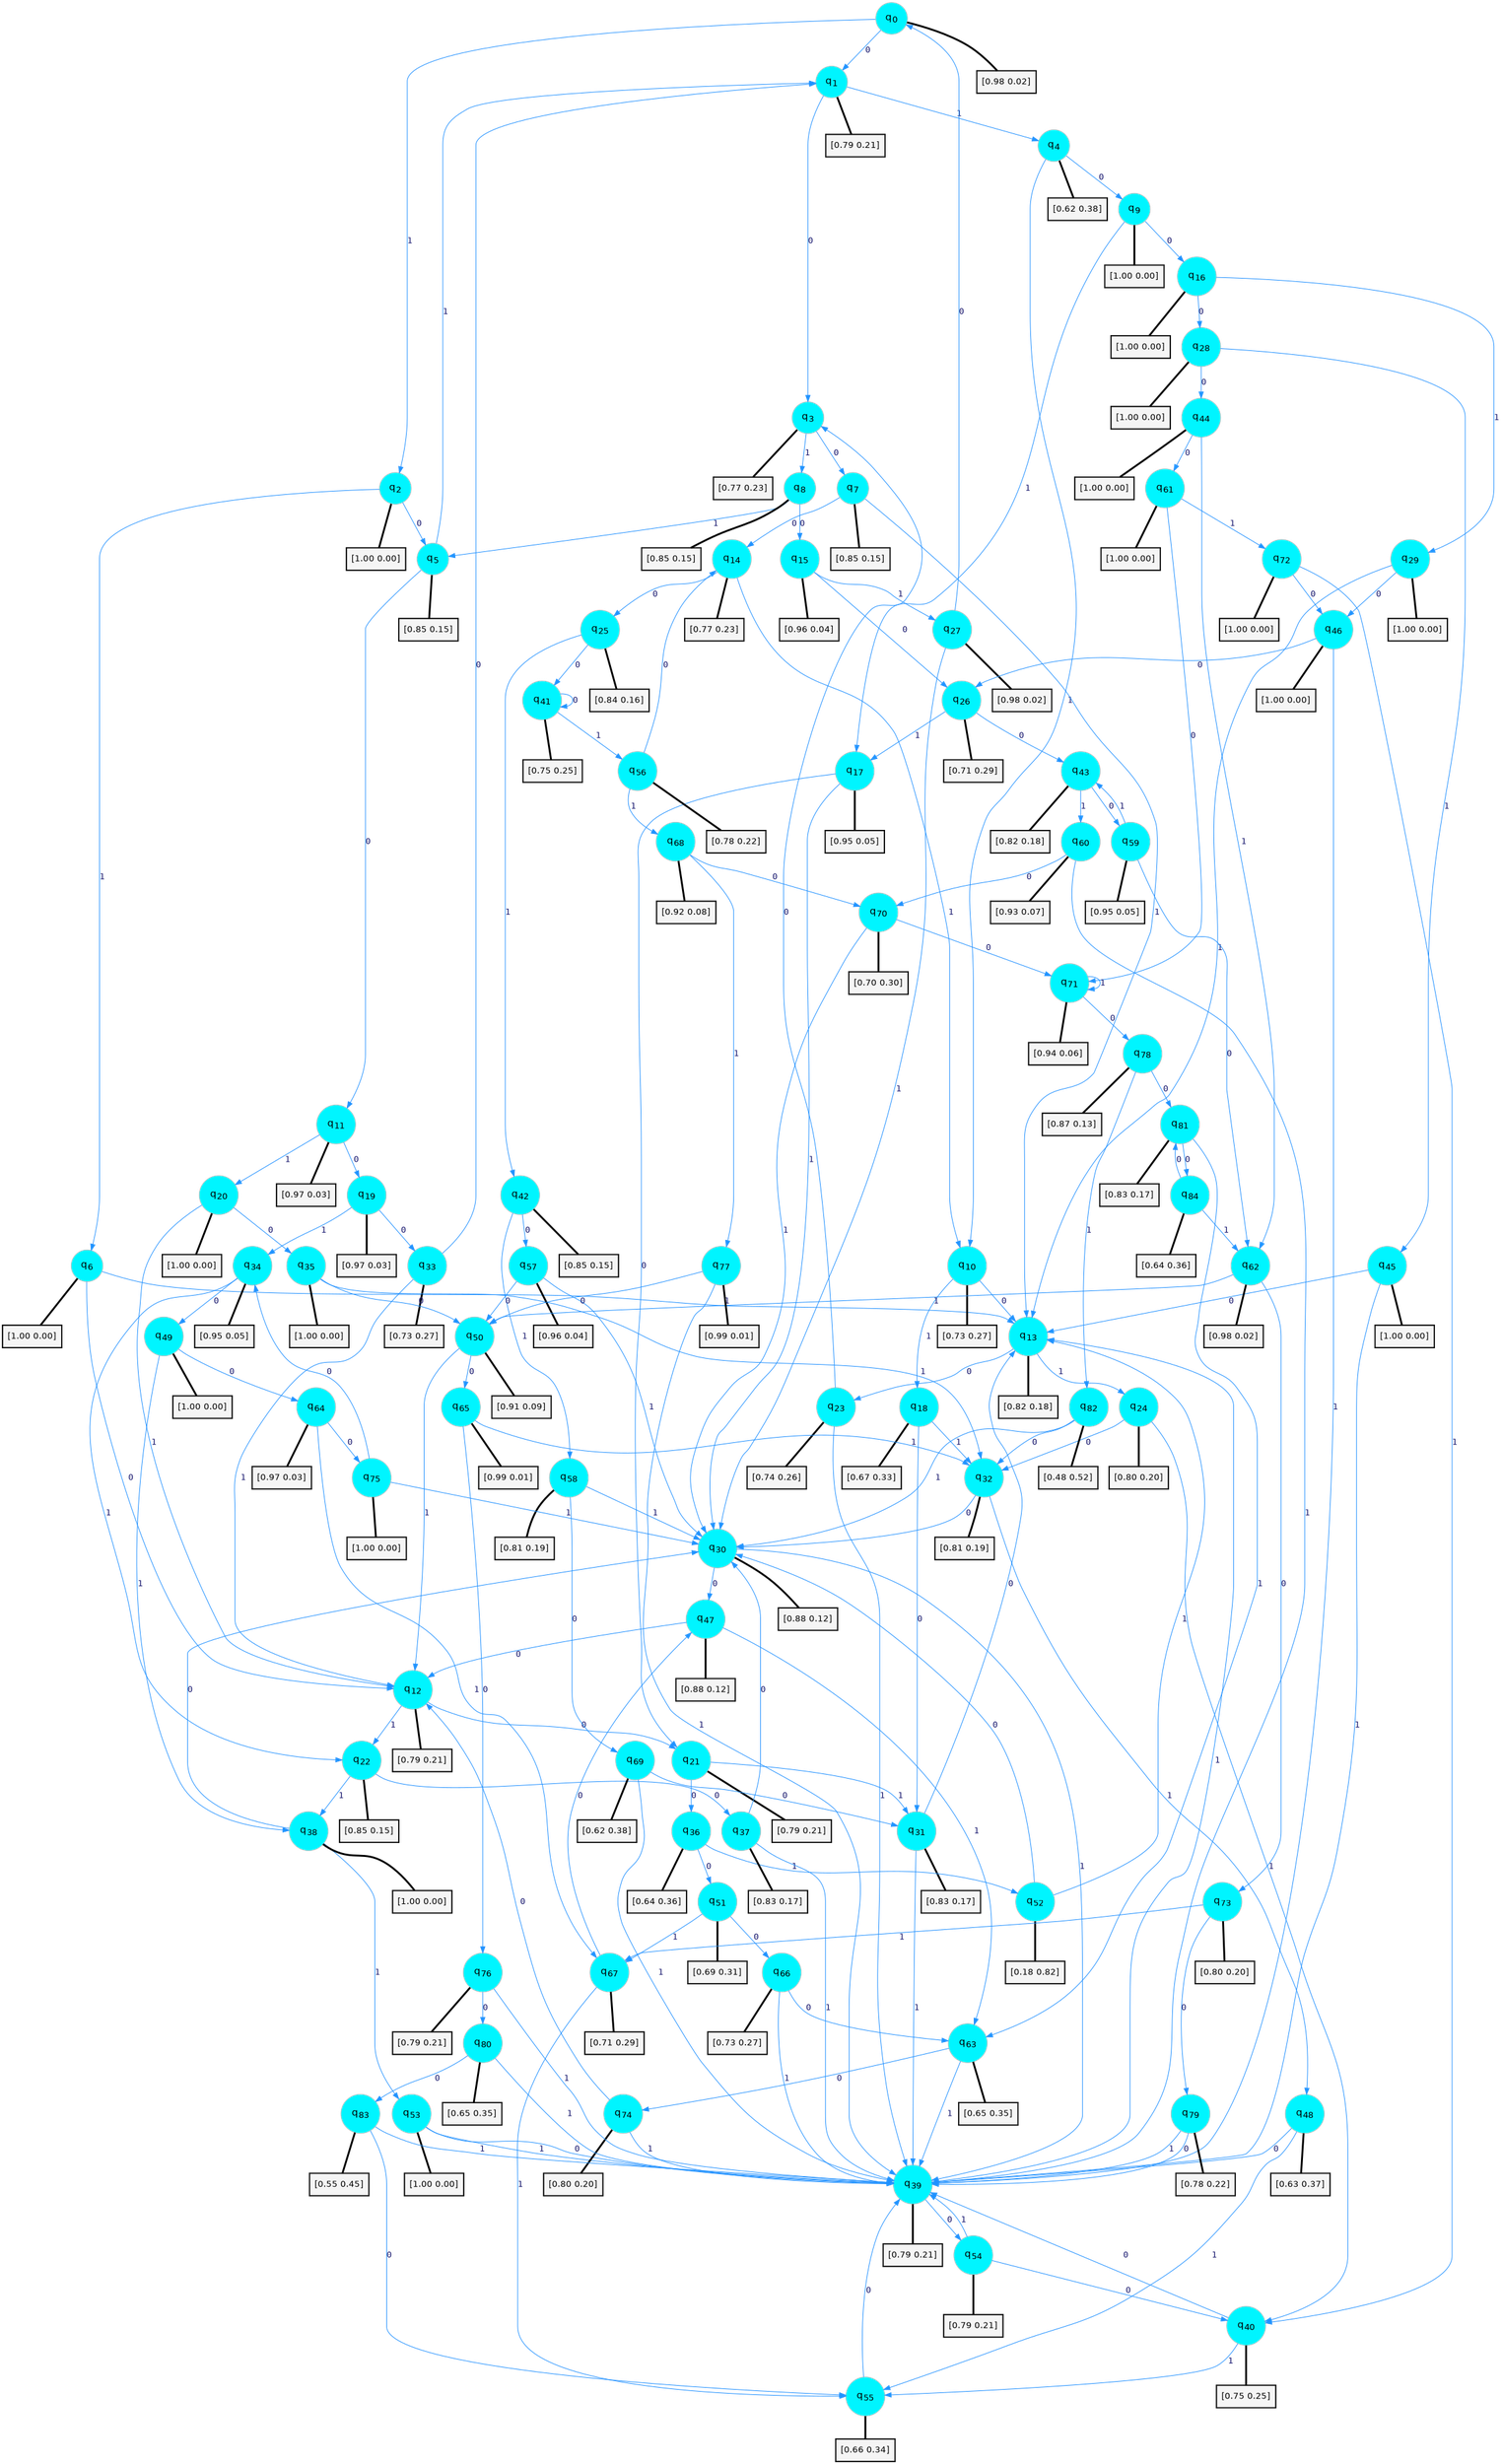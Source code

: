 digraph G {
graph [
bgcolor=transparent, dpi=300, rankdir=TD, size="40,25"];
node [
color=gray, fillcolor=turquoise1, fontcolor=black, fontname=Helvetica, fontsize=16, fontweight=bold, shape=circle, style=filled];
edge [
arrowsize=1, color=dodgerblue1, fontcolor=midnightblue, fontname=courier, fontweight=bold, penwidth=1, style=solid, weight=20];
0[label=<q<SUB>0</SUB>>];
1[label=<q<SUB>1</SUB>>];
2[label=<q<SUB>2</SUB>>];
3[label=<q<SUB>3</SUB>>];
4[label=<q<SUB>4</SUB>>];
5[label=<q<SUB>5</SUB>>];
6[label=<q<SUB>6</SUB>>];
7[label=<q<SUB>7</SUB>>];
8[label=<q<SUB>8</SUB>>];
9[label=<q<SUB>9</SUB>>];
10[label=<q<SUB>10</SUB>>];
11[label=<q<SUB>11</SUB>>];
12[label=<q<SUB>12</SUB>>];
13[label=<q<SUB>13</SUB>>];
14[label=<q<SUB>14</SUB>>];
15[label=<q<SUB>15</SUB>>];
16[label=<q<SUB>16</SUB>>];
17[label=<q<SUB>17</SUB>>];
18[label=<q<SUB>18</SUB>>];
19[label=<q<SUB>19</SUB>>];
20[label=<q<SUB>20</SUB>>];
21[label=<q<SUB>21</SUB>>];
22[label=<q<SUB>22</SUB>>];
23[label=<q<SUB>23</SUB>>];
24[label=<q<SUB>24</SUB>>];
25[label=<q<SUB>25</SUB>>];
26[label=<q<SUB>26</SUB>>];
27[label=<q<SUB>27</SUB>>];
28[label=<q<SUB>28</SUB>>];
29[label=<q<SUB>29</SUB>>];
30[label=<q<SUB>30</SUB>>];
31[label=<q<SUB>31</SUB>>];
32[label=<q<SUB>32</SUB>>];
33[label=<q<SUB>33</SUB>>];
34[label=<q<SUB>34</SUB>>];
35[label=<q<SUB>35</SUB>>];
36[label=<q<SUB>36</SUB>>];
37[label=<q<SUB>37</SUB>>];
38[label=<q<SUB>38</SUB>>];
39[label=<q<SUB>39</SUB>>];
40[label=<q<SUB>40</SUB>>];
41[label=<q<SUB>41</SUB>>];
42[label=<q<SUB>42</SUB>>];
43[label=<q<SUB>43</SUB>>];
44[label=<q<SUB>44</SUB>>];
45[label=<q<SUB>45</SUB>>];
46[label=<q<SUB>46</SUB>>];
47[label=<q<SUB>47</SUB>>];
48[label=<q<SUB>48</SUB>>];
49[label=<q<SUB>49</SUB>>];
50[label=<q<SUB>50</SUB>>];
51[label=<q<SUB>51</SUB>>];
52[label=<q<SUB>52</SUB>>];
53[label=<q<SUB>53</SUB>>];
54[label=<q<SUB>54</SUB>>];
55[label=<q<SUB>55</SUB>>];
56[label=<q<SUB>56</SUB>>];
57[label=<q<SUB>57</SUB>>];
58[label=<q<SUB>58</SUB>>];
59[label=<q<SUB>59</SUB>>];
60[label=<q<SUB>60</SUB>>];
61[label=<q<SUB>61</SUB>>];
62[label=<q<SUB>62</SUB>>];
63[label=<q<SUB>63</SUB>>];
64[label=<q<SUB>64</SUB>>];
65[label=<q<SUB>65</SUB>>];
66[label=<q<SUB>66</SUB>>];
67[label=<q<SUB>67</SUB>>];
68[label=<q<SUB>68</SUB>>];
69[label=<q<SUB>69</SUB>>];
70[label=<q<SUB>70</SUB>>];
71[label=<q<SUB>71</SUB>>];
72[label=<q<SUB>72</SUB>>];
73[label=<q<SUB>73</SUB>>];
74[label=<q<SUB>74</SUB>>];
75[label=<q<SUB>75</SUB>>];
76[label=<q<SUB>76</SUB>>];
77[label=<q<SUB>77</SUB>>];
78[label=<q<SUB>78</SUB>>];
79[label=<q<SUB>79</SUB>>];
80[label=<q<SUB>80</SUB>>];
81[label=<q<SUB>81</SUB>>];
82[label=<q<SUB>82</SUB>>];
83[label=<q<SUB>83</SUB>>];
84[label=<q<SUB>84</SUB>>];
85[label="[0.98 0.02]", shape=box,fontcolor=black, fontname=Helvetica, fontsize=14, penwidth=2, fillcolor=whitesmoke,color=black];
86[label="[0.79 0.21]", shape=box,fontcolor=black, fontname=Helvetica, fontsize=14, penwidth=2, fillcolor=whitesmoke,color=black];
87[label="[1.00 0.00]", shape=box,fontcolor=black, fontname=Helvetica, fontsize=14, penwidth=2, fillcolor=whitesmoke,color=black];
88[label="[0.77 0.23]", shape=box,fontcolor=black, fontname=Helvetica, fontsize=14, penwidth=2, fillcolor=whitesmoke,color=black];
89[label="[0.62 0.38]", shape=box,fontcolor=black, fontname=Helvetica, fontsize=14, penwidth=2, fillcolor=whitesmoke,color=black];
90[label="[0.85 0.15]", shape=box,fontcolor=black, fontname=Helvetica, fontsize=14, penwidth=2, fillcolor=whitesmoke,color=black];
91[label="[1.00 0.00]", shape=box,fontcolor=black, fontname=Helvetica, fontsize=14, penwidth=2, fillcolor=whitesmoke,color=black];
92[label="[0.85 0.15]", shape=box,fontcolor=black, fontname=Helvetica, fontsize=14, penwidth=2, fillcolor=whitesmoke,color=black];
93[label="[0.85 0.15]", shape=box,fontcolor=black, fontname=Helvetica, fontsize=14, penwidth=2, fillcolor=whitesmoke,color=black];
94[label="[1.00 0.00]", shape=box,fontcolor=black, fontname=Helvetica, fontsize=14, penwidth=2, fillcolor=whitesmoke,color=black];
95[label="[0.73 0.27]", shape=box,fontcolor=black, fontname=Helvetica, fontsize=14, penwidth=2, fillcolor=whitesmoke,color=black];
96[label="[0.97 0.03]", shape=box,fontcolor=black, fontname=Helvetica, fontsize=14, penwidth=2, fillcolor=whitesmoke,color=black];
97[label="[0.79 0.21]", shape=box,fontcolor=black, fontname=Helvetica, fontsize=14, penwidth=2, fillcolor=whitesmoke,color=black];
98[label="[0.82 0.18]", shape=box,fontcolor=black, fontname=Helvetica, fontsize=14, penwidth=2, fillcolor=whitesmoke,color=black];
99[label="[0.77 0.23]", shape=box,fontcolor=black, fontname=Helvetica, fontsize=14, penwidth=2, fillcolor=whitesmoke,color=black];
100[label="[0.96 0.04]", shape=box,fontcolor=black, fontname=Helvetica, fontsize=14, penwidth=2, fillcolor=whitesmoke,color=black];
101[label="[1.00 0.00]", shape=box,fontcolor=black, fontname=Helvetica, fontsize=14, penwidth=2, fillcolor=whitesmoke,color=black];
102[label="[0.95 0.05]", shape=box,fontcolor=black, fontname=Helvetica, fontsize=14, penwidth=2, fillcolor=whitesmoke,color=black];
103[label="[0.67 0.33]", shape=box,fontcolor=black, fontname=Helvetica, fontsize=14, penwidth=2, fillcolor=whitesmoke,color=black];
104[label="[0.97 0.03]", shape=box,fontcolor=black, fontname=Helvetica, fontsize=14, penwidth=2, fillcolor=whitesmoke,color=black];
105[label="[1.00 0.00]", shape=box,fontcolor=black, fontname=Helvetica, fontsize=14, penwidth=2, fillcolor=whitesmoke,color=black];
106[label="[0.79 0.21]", shape=box,fontcolor=black, fontname=Helvetica, fontsize=14, penwidth=2, fillcolor=whitesmoke,color=black];
107[label="[0.85 0.15]", shape=box,fontcolor=black, fontname=Helvetica, fontsize=14, penwidth=2, fillcolor=whitesmoke,color=black];
108[label="[0.74 0.26]", shape=box,fontcolor=black, fontname=Helvetica, fontsize=14, penwidth=2, fillcolor=whitesmoke,color=black];
109[label="[0.80 0.20]", shape=box,fontcolor=black, fontname=Helvetica, fontsize=14, penwidth=2, fillcolor=whitesmoke,color=black];
110[label="[0.84 0.16]", shape=box,fontcolor=black, fontname=Helvetica, fontsize=14, penwidth=2, fillcolor=whitesmoke,color=black];
111[label="[0.71 0.29]", shape=box,fontcolor=black, fontname=Helvetica, fontsize=14, penwidth=2, fillcolor=whitesmoke,color=black];
112[label="[0.98 0.02]", shape=box,fontcolor=black, fontname=Helvetica, fontsize=14, penwidth=2, fillcolor=whitesmoke,color=black];
113[label="[1.00 0.00]", shape=box,fontcolor=black, fontname=Helvetica, fontsize=14, penwidth=2, fillcolor=whitesmoke,color=black];
114[label="[1.00 0.00]", shape=box,fontcolor=black, fontname=Helvetica, fontsize=14, penwidth=2, fillcolor=whitesmoke,color=black];
115[label="[0.88 0.12]", shape=box,fontcolor=black, fontname=Helvetica, fontsize=14, penwidth=2, fillcolor=whitesmoke,color=black];
116[label="[0.83 0.17]", shape=box,fontcolor=black, fontname=Helvetica, fontsize=14, penwidth=2, fillcolor=whitesmoke,color=black];
117[label="[0.81 0.19]", shape=box,fontcolor=black, fontname=Helvetica, fontsize=14, penwidth=2, fillcolor=whitesmoke,color=black];
118[label="[0.73 0.27]", shape=box,fontcolor=black, fontname=Helvetica, fontsize=14, penwidth=2, fillcolor=whitesmoke,color=black];
119[label="[0.95 0.05]", shape=box,fontcolor=black, fontname=Helvetica, fontsize=14, penwidth=2, fillcolor=whitesmoke,color=black];
120[label="[1.00 0.00]", shape=box,fontcolor=black, fontname=Helvetica, fontsize=14, penwidth=2, fillcolor=whitesmoke,color=black];
121[label="[0.64 0.36]", shape=box,fontcolor=black, fontname=Helvetica, fontsize=14, penwidth=2, fillcolor=whitesmoke,color=black];
122[label="[0.83 0.17]", shape=box,fontcolor=black, fontname=Helvetica, fontsize=14, penwidth=2, fillcolor=whitesmoke,color=black];
123[label="[1.00 0.00]", shape=box,fontcolor=black, fontname=Helvetica, fontsize=14, penwidth=2, fillcolor=whitesmoke,color=black];
124[label="[0.79 0.21]", shape=box,fontcolor=black, fontname=Helvetica, fontsize=14, penwidth=2, fillcolor=whitesmoke,color=black];
125[label="[0.75 0.25]", shape=box,fontcolor=black, fontname=Helvetica, fontsize=14, penwidth=2, fillcolor=whitesmoke,color=black];
126[label="[0.75 0.25]", shape=box,fontcolor=black, fontname=Helvetica, fontsize=14, penwidth=2, fillcolor=whitesmoke,color=black];
127[label="[0.85 0.15]", shape=box,fontcolor=black, fontname=Helvetica, fontsize=14, penwidth=2, fillcolor=whitesmoke,color=black];
128[label="[0.82 0.18]", shape=box,fontcolor=black, fontname=Helvetica, fontsize=14, penwidth=2, fillcolor=whitesmoke,color=black];
129[label="[1.00 0.00]", shape=box,fontcolor=black, fontname=Helvetica, fontsize=14, penwidth=2, fillcolor=whitesmoke,color=black];
130[label="[1.00 0.00]", shape=box,fontcolor=black, fontname=Helvetica, fontsize=14, penwidth=2, fillcolor=whitesmoke,color=black];
131[label="[1.00 0.00]", shape=box,fontcolor=black, fontname=Helvetica, fontsize=14, penwidth=2, fillcolor=whitesmoke,color=black];
132[label="[0.88 0.12]", shape=box,fontcolor=black, fontname=Helvetica, fontsize=14, penwidth=2, fillcolor=whitesmoke,color=black];
133[label="[0.63 0.37]", shape=box,fontcolor=black, fontname=Helvetica, fontsize=14, penwidth=2, fillcolor=whitesmoke,color=black];
134[label="[1.00 0.00]", shape=box,fontcolor=black, fontname=Helvetica, fontsize=14, penwidth=2, fillcolor=whitesmoke,color=black];
135[label="[0.91 0.09]", shape=box,fontcolor=black, fontname=Helvetica, fontsize=14, penwidth=2, fillcolor=whitesmoke,color=black];
136[label="[0.69 0.31]", shape=box,fontcolor=black, fontname=Helvetica, fontsize=14, penwidth=2, fillcolor=whitesmoke,color=black];
137[label="[0.18 0.82]", shape=box,fontcolor=black, fontname=Helvetica, fontsize=14, penwidth=2, fillcolor=whitesmoke,color=black];
138[label="[1.00 0.00]", shape=box,fontcolor=black, fontname=Helvetica, fontsize=14, penwidth=2, fillcolor=whitesmoke,color=black];
139[label="[0.79 0.21]", shape=box,fontcolor=black, fontname=Helvetica, fontsize=14, penwidth=2, fillcolor=whitesmoke,color=black];
140[label="[0.66 0.34]", shape=box,fontcolor=black, fontname=Helvetica, fontsize=14, penwidth=2, fillcolor=whitesmoke,color=black];
141[label="[0.78 0.22]", shape=box,fontcolor=black, fontname=Helvetica, fontsize=14, penwidth=2, fillcolor=whitesmoke,color=black];
142[label="[0.96 0.04]", shape=box,fontcolor=black, fontname=Helvetica, fontsize=14, penwidth=2, fillcolor=whitesmoke,color=black];
143[label="[0.81 0.19]", shape=box,fontcolor=black, fontname=Helvetica, fontsize=14, penwidth=2, fillcolor=whitesmoke,color=black];
144[label="[0.95 0.05]", shape=box,fontcolor=black, fontname=Helvetica, fontsize=14, penwidth=2, fillcolor=whitesmoke,color=black];
145[label="[0.93 0.07]", shape=box,fontcolor=black, fontname=Helvetica, fontsize=14, penwidth=2, fillcolor=whitesmoke,color=black];
146[label="[1.00 0.00]", shape=box,fontcolor=black, fontname=Helvetica, fontsize=14, penwidth=2, fillcolor=whitesmoke,color=black];
147[label="[0.98 0.02]", shape=box,fontcolor=black, fontname=Helvetica, fontsize=14, penwidth=2, fillcolor=whitesmoke,color=black];
148[label="[0.65 0.35]", shape=box,fontcolor=black, fontname=Helvetica, fontsize=14, penwidth=2, fillcolor=whitesmoke,color=black];
149[label="[0.97 0.03]", shape=box,fontcolor=black, fontname=Helvetica, fontsize=14, penwidth=2, fillcolor=whitesmoke,color=black];
150[label="[0.99 0.01]", shape=box,fontcolor=black, fontname=Helvetica, fontsize=14, penwidth=2, fillcolor=whitesmoke,color=black];
151[label="[0.73 0.27]", shape=box,fontcolor=black, fontname=Helvetica, fontsize=14, penwidth=2, fillcolor=whitesmoke,color=black];
152[label="[0.71 0.29]", shape=box,fontcolor=black, fontname=Helvetica, fontsize=14, penwidth=2, fillcolor=whitesmoke,color=black];
153[label="[0.92 0.08]", shape=box,fontcolor=black, fontname=Helvetica, fontsize=14, penwidth=2, fillcolor=whitesmoke,color=black];
154[label="[0.62 0.38]", shape=box,fontcolor=black, fontname=Helvetica, fontsize=14, penwidth=2, fillcolor=whitesmoke,color=black];
155[label="[0.70 0.30]", shape=box,fontcolor=black, fontname=Helvetica, fontsize=14, penwidth=2, fillcolor=whitesmoke,color=black];
156[label="[0.94 0.06]", shape=box,fontcolor=black, fontname=Helvetica, fontsize=14, penwidth=2, fillcolor=whitesmoke,color=black];
157[label="[1.00 0.00]", shape=box,fontcolor=black, fontname=Helvetica, fontsize=14, penwidth=2, fillcolor=whitesmoke,color=black];
158[label="[0.80 0.20]", shape=box,fontcolor=black, fontname=Helvetica, fontsize=14, penwidth=2, fillcolor=whitesmoke,color=black];
159[label="[0.80 0.20]", shape=box,fontcolor=black, fontname=Helvetica, fontsize=14, penwidth=2, fillcolor=whitesmoke,color=black];
160[label="[1.00 0.00]", shape=box,fontcolor=black, fontname=Helvetica, fontsize=14, penwidth=2, fillcolor=whitesmoke,color=black];
161[label="[0.79 0.21]", shape=box,fontcolor=black, fontname=Helvetica, fontsize=14, penwidth=2, fillcolor=whitesmoke,color=black];
162[label="[0.99 0.01]", shape=box,fontcolor=black, fontname=Helvetica, fontsize=14, penwidth=2, fillcolor=whitesmoke,color=black];
163[label="[0.87 0.13]", shape=box,fontcolor=black, fontname=Helvetica, fontsize=14, penwidth=2, fillcolor=whitesmoke,color=black];
164[label="[0.78 0.22]", shape=box,fontcolor=black, fontname=Helvetica, fontsize=14, penwidth=2, fillcolor=whitesmoke,color=black];
165[label="[0.65 0.35]", shape=box,fontcolor=black, fontname=Helvetica, fontsize=14, penwidth=2, fillcolor=whitesmoke,color=black];
166[label="[0.83 0.17]", shape=box,fontcolor=black, fontname=Helvetica, fontsize=14, penwidth=2, fillcolor=whitesmoke,color=black];
167[label="[0.48 0.52]", shape=box,fontcolor=black, fontname=Helvetica, fontsize=14, penwidth=2, fillcolor=whitesmoke,color=black];
168[label="[0.55 0.45]", shape=box,fontcolor=black, fontname=Helvetica, fontsize=14, penwidth=2, fillcolor=whitesmoke,color=black];
169[label="[0.64 0.36]", shape=box,fontcolor=black, fontname=Helvetica, fontsize=14, penwidth=2, fillcolor=whitesmoke,color=black];
0->1 [label=0];
0->2 [label=1];
0->85 [arrowhead=none, penwidth=3,color=black];
1->3 [label=0];
1->4 [label=1];
1->86 [arrowhead=none, penwidth=3,color=black];
2->5 [label=0];
2->6 [label=1];
2->87 [arrowhead=none, penwidth=3,color=black];
3->7 [label=0];
3->8 [label=1];
3->88 [arrowhead=none, penwidth=3,color=black];
4->9 [label=0];
4->10 [label=1];
4->89 [arrowhead=none, penwidth=3,color=black];
5->11 [label=0];
5->1 [label=1];
5->90 [arrowhead=none, penwidth=3,color=black];
6->12 [label=0];
6->13 [label=1];
6->91 [arrowhead=none, penwidth=3,color=black];
7->14 [label=0];
7->13 [label=1];
7->92 [arrowhead=none, penwidth=3,color=black];
8->15 [label=0];
8->5 [label=1];
8->93 [arrowhead=none, penwidth=3,color=black];
9->16 [label=0];
9->17 [label=1];
9->94 [arrowhead=none, penwidth=3,color=black];
10->13 [label=0];
10->18 [label=1];
10->95 [arrowhead=none, penwidth=3,color=black];
11->19 [label=0];
11->20 [label=1];
11->96 [arrowhead=none, penwidth=3,color=black];
12->21 [label=0];
12->22 [label=1];
12->97 [arrowhead=none, penwidth=3,color=black];
13->23 [label=0];
13->24 [label=1];
13->98 [arrowhead=none, penwidth=3,color=black];
14->25 [label=0];
14->10 [label=1];
14->99 [arrowhead=none, penwidth=3,color=black];
15->26 [label=0];
15->27 [label=1];
15->100 [arrowhead=none, penwidth=3,color=black];
16->28 [label=0];
16->29 [label=1];
16->101 [arrowhead=none, penwidth=3,color=black];
17->21 [label=0];
17->30 [label=1];
17->102 [arrowhead=none, penwidth=3,color=black];
18->31 [label=0];
18->32 [label=1];
18->103 [arrowhead=none, penwidth=3,color=black];
19->33 [label=0];
19->34 [label=1];
19->104 [arrowhead=none, penwidth=3,color=black];
20->35 [label=0];
20->12 [label=1];
20->105 [arrowhead=none, penwidth=3,color=black];
21->36 [label=0];
21->31 [label=1];
21->106 [arrowhead=none, penwidth=3,color=black];
22->37 [label=0];
22->38 [label=1];
22->107 [arrowhead=none, penwidth=3,color=black];
23->3 [label=0];
23->39 [label=1];
23->108 [arrowhead=none, penwidth=3,color=black];
24->32 [label=0];
24->40 [label=1];
24->109 [arrowhead=none, penwidth=3,color=black];
25->41 [label=0];
25->42 [label=1];
25->110 [arrowhead=none, penwidth=3,color=black];
26->43 [label=0];
26->17 [label=1];
26->111 [arrowhead=none, penwidth=3,color=black];
27->0 [label=0];
27->30 [label=1];
27->112 [arrowhead=none, penwidth=3,color=black];
28->44 [label=0];
28->45 [label=1];
28->113 [arrowhead=none, penwidth=3,color=black];
29->46 [label=0];
29->13 [label=1];
29->114 [arrowhead=none, penwidth=3,color=black];
30->47 [label=0];
30->39 [label=1];
30->115 [arrowhead=none, penwidth=3,color=black];
31->13 [label=0];
31->39 [label=1];
31->116 [arrowhead=none, penwidth=3,color=black];
32->30 [label=0];
32->48 [label=1];
32->117 [arrowhead=none, penwidth=3,color=black];
33->1 [label=0];
33->12 [label=1];
33->118 [arrowhead=none, penwidth=3,color=black];
34->49 [label=0];
34->22 [label=1];
34->119 [arrowhead=none, penwidth=3,color=black];
35->50 [label=0];
35->32 [label=1];
35->120 [arrowhead=none, penwidth=3,color=black];
36->51 [label=0];
36->52 [label=1];
36->121 [arrowhead=none, penwidth=3,color=black];
37->30 [label=0];
37->39 [label=1];
37->122 [arrowhead=none, penwidth=3,color=black];
38->30 [label=0];
38->53 [label=1];
38->123 [arrowhead=none, penwidth=3,color=black];
39->54 [label=0];
39->13 [label=1];
39->124 [arrowhead=none, penwidth=3,color=black];
40->39 [label=0];
40->55 [label=1];
40->125 [arrowhead=none, penwidth=3,color=black];
41->41 [label=0];
41->56 [label=1];
41->126 [arrowhead=none, penwidth=3,color=black];
42->57 [label=0];
42->58 [label=1];
42->127 [arrowhead=none, penwidth=3,color=black];
43->59 [label=0];
43->60 [label=1];
43->128 [arrowhead=none, penwidth=3,color=black];
44->61 [label=0];
44->62 [label=1];
44->129 [arrowhead=none, penwidth=3,color=black];
45->13 [label=0];
45->39 [label=1];
45->130 [arrowhead=none, penwidth=3,color=black];
46->26 [label=0];
46->39 [label=1];
46->131 [arrowhead=none, penwidth=3,color=black];
47->12 [label=0];
47->63 [label=1];
47->132 [arrowhead=none, penwidth=3,color=black];
48->39 [label=0];
48->55 [label=1];
48->133 [arrowhead=none, penwidth=3,color=black];
49->64 [label=0];
49->38 [label=1];
49->134 [arrowhead=none, penwidth=3,color=black];
50->65 [label=0];
50->12 [label=1];
50->135 [arrowhead=none, penwidth=3,color=black];
51->66 [label=0];
51->67 [label=1];
51->136 [arrowhead=none, penwidth=3,color=black];
52->30 [label=0];
52->13 [label=1];
52->137 [arrowhead=none, penwidth=3,color=black];
53->39 [label=0];
53->39 [label=1];
53->138 [arrowhead=none, penwidth=3,color=black];
54->40 [label=0];
54->39 [label=1];
54->139 [arrowhead=none, penwidth=3,color=black];
55->39 [label=0];
55->140 [arrowhead=none, penwidth=3,color=black];
56->14 [label=0];
56->68 [label=1];
56->141 [arrowhead=none, penwidth=3,color=black];
57->50 [label=0];
57->30 [label=1];
57->142 [arrowhead=none, penwidth=3,color=black];
58->69 [label=0];
58->30 [label=1];
58->143 [arrowhead=none, penwidth=3,color=black];
59->62 [label=0];
59->43 [label=1];
59->144 [arrowhead=none, penwidth=3,color=black];
60->70 [label=0];
60->39 [label=1];
60->145 [arrowhead=none, penwidth=3,color=black];
61->71 [label=0];
61->72 [label=1];
61->146 [arrowhead=none, penwidth=3,color=black];
62->73 [label=0];
62->50 [label=1];
62->147 [arrowhead=none, penwidth=3,color=black];
63->74 [label=0];
63->39 [label=1];
63->148 [arrowhead=none, penwidth=3,color=black];
64->75 [label=0];
64->67 [label=1];
64->149 [arrowhead=none, penwidth=3,color=black];
65->76 [label=0];
65->32 [label=1];
65->150 [arrowhead=none, penwidth=3,color=black];
66->63 [label=0];
66->39 [label=1];
66->151 [arrowhead=none, penwidth=3,color=black];
67->47 [label=0];
67->55 [label=1];
67->152 [arrowhead=none, penwidth=3,color=black];
68->70 [label=0];
68->77 [label=1];
68->153 [arrowhead=none, penwidth=3,color=black];
69->31 [label=0];
69->39 [label=1];
69->154 [arrowhead=none, penwidth=3,color=black];
70->71 [label=0];
70->30 [label=1];
70->155 [arrowhead=none, penwidth=3,color=black];
71->78 [label=0];
71->71 [label=1];
71->156 [arrowhead=none, penwidth=3,color=black];
72->46 [label=0];
72->40 [label=1];
72->157 [arrowhead=none, penwidth=3,color=black];
73->79 [label=0];
73->67 [label=1];
73->158 [arrowhead=none, penwidth=3,color=black];
74->12 [label=0];
74->39 [label=1];
74->159 [arrowhead=none, penwidth=3,color=black];
75->34 [label=0];
75->30 [label=1];
75->160 [arrowhead=none, penwidth=3,color=black];
76->80 [label=0];
76->39 [label=1];
76->161 [arrowhead=none, penwidth=3,color=black];
77->50 [label=0];
77->39 [label=1];
77->162 [arrowhead=none, penwidth=3,color=black];
78->81 [label=0];
78->82 [label=1];
78->163 [arrowhead=none, penwidth=3,color=black];
79->39 [label=0];
79->39 [label=1];
79->164 [arrowhead=none, penwidth=3,color=black];
80->83 [label=0];
80->39 [label=1];
80->165 [arrowhead=none, penwidth=3,color=black];
81->84 [label=0];
81->63 [label=1];
81->166 [arrowhead=none, penwidth=3,color=black];
82->32 [label=0];
82->30 [label=1];
82->167 [arrowhead=none, penwidth=3,color=black];
83->55 [label=0];
83->39 [label=1];
83->168 [arrowhead=none, penwidth=3,color=black];
84->81 [label=0];
84->62 [label=1];
84->169 [arrowhead=none, penwidth=3,color=black];
}
